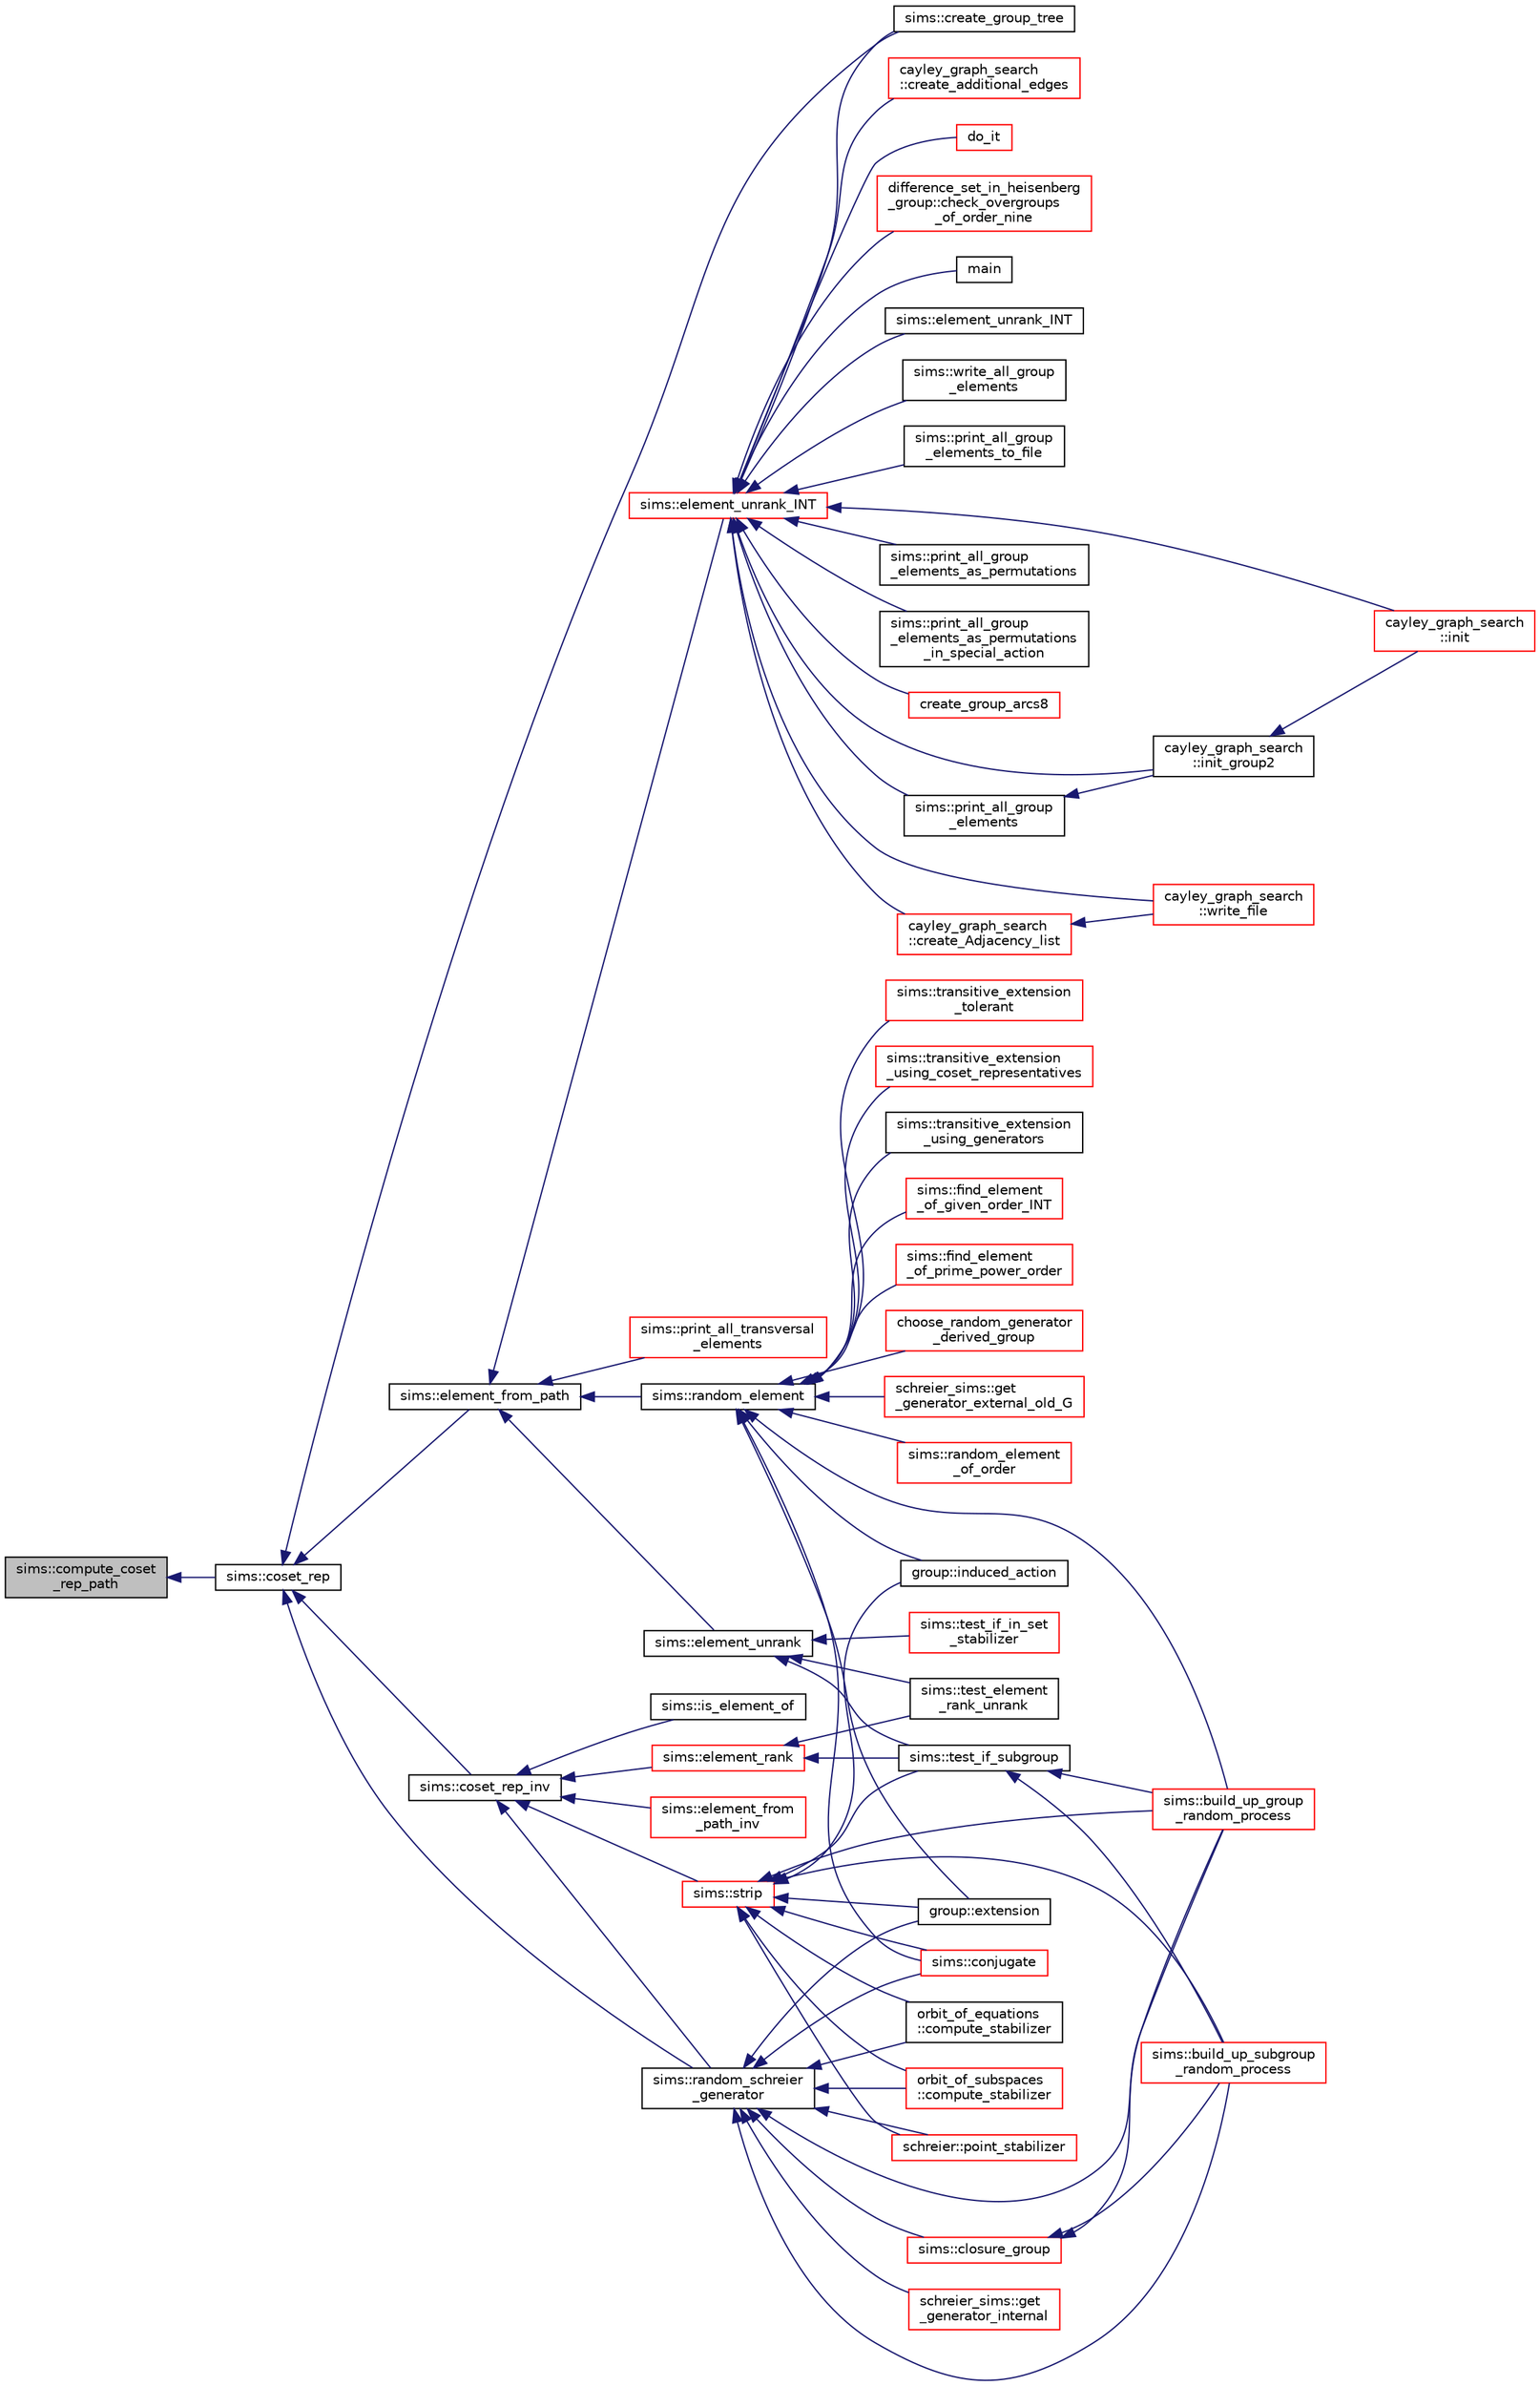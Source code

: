 digraph "sims::compute_coset_rep_path"
{
  edge [fontname="Helvetica",fontsize="10",labelfontname="Helvetica",labelfontsize="10"];
  node [fontname="Helvetica",fontsize="10",shape=record];
  rankdir="LR";
  Node1432 [label="sims::compute_coset\l_rep_path",height=0.2,width=0.4,color="black", fillcolor="grey75", style="filled", fontcolor="black"];
  Node1432 -> Node1433 [dir="back",color="midnightblue",fontsize="10",style="solid",fontname="Helvetica"];
  Node1433 [label="sims::coset_rep",height=0.2,width=0.4,color="black", fillcolor="white", style="filled",URL="$d9/df3/classsims.html#a3d669dba4d005cd2399388f27f44cd04"];
  Node1433 -> Node1434 [dir="back",color="midnightblue",fontsize="10",style="solid",fontname="Helvetica"];
  Node1434 [label="sims::create_group_tree",height=0.2,width=0.4,color="black", fillcolor="white", style="filled",URL="$d9/df3/classsims.html#a10ac0f054b6366025465e6775cb9983a"];
  Node1433 -> Node1435 [dir="back",color="midnightblue",fontsize="10",style="solid",fontname="Helvetica"];
  Node1435 [label="sims::element_from_path",height=0.2,width=0.4,color="black", fillcolor="white", style="filled",URL="$d9/df3/classsims.html#a4a9bc25b1b8e61ba34d6d3d9f9fb8ab8"];
  Node1435 -> Node1436 [dir="back",color="midnightblue",fontsize="10",style="solid",fontname="Helvetica"];
  Node1436 [label="sims::random_element",height=0.2,width=0.4,color="black", fillcolor="white", style="filled",URL="$d9/df3/classsims.html#a28e72977652add0bb45a5f703243fd33"];
  Node1436 -> Node1437 [dir="back",color="midnightblue",fontsize="10",style="solid",fontname="Helvetica"];
  Node1437 [label="group::induced_action",height=0.2,width=0.4,color="black", fillcolor="white", style="filled",URL="$d1/db7/classgroup.html#af6664c64704eb397874f42ed1ac7fed1"];
  Node1436 -> Node1438 [dir="back",color="midnightblue",fontsize="10",style="solid",fontname="Helvetica"];
  Node1438 [label="group::extension",height=0.2,width=0.4,color="black", fillcolor="white", style="filled",URL="$d1/db7/classgroup.html#a798cd01cad4d5616b67fa456b8b04008"];
  Node1436 -> Node1439 [dir="back",color="midnightblue",fontsize="10",style="solid",fontname="Helvetica"];
  Node1439 [label="schreier_sims::get\l_generator_external_old_G",height=0.2,width=0.4,color="red", fillcolor="white", style="filled",URL="$d0/da8/classschreier__sims.html#a9962956dcd3680b201020afd75f0e24b"];
  Node1436 -> Node1452 [dir="back",color="midnightblue",fontsize="10",style="solid",fontname="Helvetica"];
  Node1452 [label="sims::random_element\l_of_order",height=0.2,width=0.4,color="red", fillcolor="white", style="filled",URL="$d9/df3/classsims.html#a5813a13a4b5685f8bab7d248fb12cf57"];
  Node1436 -> Node1454 [dir="back",color="midnightblue",fontsize="10",style="solid",fontname="Helvetica"];
  Node1454 [label="sims::transitive_extension\l_tolerant",height=0.2,width=0.4,color="red", fillcolor="white", style="filled",URL="$d9/df3/classsims.html#a826450b2a9f6edb57f02dd84cb43dd28"];
  Node1436 -> Node1531 [dir="back",color="midnightblue",fontsize="10",style="solid",fontname="Helvetica"];
  Node1531 [label="sims::transitive_extension\l_using_coset_representatives",height=0.2,width=0.4,color="red", fillcolor="white", style="filled",URL="$d9/df3/classsims.html#a16b0c199eba22eaf54b3900896725c44"];
  Node1436 -> Node1533 [dir="back",color="midnightblue",fontsize="10",style="solid",fontname="Helvetica"];
  Node1533 [label="sims::transitive_extension\l_using_generators",height=0.2,width=0.4,color="black", fillcolor="white", style="filled",URL="$d9/df3/classsims.html#abe87d351a703b4966c4a7dc23b7bcdc3"];
  Node1436 -> Node1534 [dir="back",color="midnightblue",fontsize="10",style="solid",fontname="Helvetica"];
  Node1534 [label="sims::conjugate",height=0.2,width=0.4,color="red", fillcolor="white", style="filled",URL="$d9/df3/classsims.html#ae5fdcadcb51929b4f5c02347384d8b8d"];
  Node1436 -> Node1539 [dir="back",color="midnightblue",fontsize="10",style="solid",fontname="Helvetica"];
  Node1539 [label="sims::build_up_group\l_random_process",height=0.2,width=0.4,color="red", fillcolor="white", style="filled",URL="$d9/df3/classsims.html#afde54d656304b5a92459615f2690ea64"];
  Node1436 -> Node1552 [dir="back",color="midnightblue",fontsize="10",style="solid",fontname="Helvetica"];
  Node1552 [label="sims::find_element\l_of_given_order_INT",height=0.2,width=0.4,color="red", fillcolor="white", style="filled",URL="$d9/df3/classsims.html#a2747368b290225e639103bff8e32ffc9"];
  Node1436 -> Node1554 [dir="back",color="midnightblue",fontsize="10",style="solid",fontname="Helvetica"];
  Node1554 [label="sims::find_element\l_of_prime_power_order",height=0.2,width=0.4,color="red", fillcolor="white", style="filled",URL="$d9/df3/classsims.html#aaa2d4a5f8ebb39fab9149d99b4d38fbc"];
  Node1436 -> Node1556 [dir="back",color="midnightblue",fontsize="10",style="solid",fontname="Helvetica"];
  Node1556 [label="choose_random_generator\l_derived_group",height=0.2,width=0.4,color="red", fillcolor="white", style="filled",URL="$dc/de5/sims2_8_c.html#a5b8d821b5043492735a34157796367e9"];
  Node1435 -> Node1558 [dir="back",color="midnightblue",fontsize="10",style="solid",fontname="Helvetica"];
  Node1558 [label="sims::element_unrank",height=0.2,width=0.4,color="black", fillcolor="white", style="filled",URL="$d9/df3/classsims.html#ae7e72ffe2204f17d3e4d19360c59f147"];
  Node1558 -> Node1559 [dir="back",color="midnightblue",fontsize="10",style="solid",fontname="Helvetica"];
  Node1559 [label="sims::test_element\l_rank_unrank",height=0.2,width=0.4,color="black", fillcolor="white", style="filled",URL="$d9/df3/classsims.html#af0dc692d7920ab6e6cd4a79778faa6e0"];
  Node1558 -> Node1560 [dir="back",color="midnightblue",fontsize="10",style="solid",fontname="Helvetica"];
  Node1560 [label="sims::test_if_in_set\l_stabilizer",height=0.2,width=0.4,color="red", fillcolor="white", style="filled",URL="$d9/df3/classsims.html#abe588043fe8f4e073169e80ad696b3ea"];
  Node1558 -> Node1562 [dir="back",color="midnightblue",fontsize="10",style="solid",fontname="Helvetica"];
  Node1562 [label="sims::test_if_subgroup",height=0.2,width=0.4,color="black", fillcolor="white", style="filled",URL="$d9/df3/classsims.html#a60f53e947f3a0949805cf0e422749bf5"];
  Node1562 -> Node1539 [dir="back",color="midnightblue",fontsize="10",style="solid",fontname="Helvetica"];
  Node1562 -> Node1563 [dir="back",color="midnightblue",fontsize="10",style="solid",fontname="Helvetica"];
  Node1563 [label="sims::build_up_subgroup\l_random_process",height=0.2,width=0.4,color="red", fillcolor="white", style="filled",URL="$d9/df3/classsims.html#abd2e45239922c514c61c6ac523b72af0"];
  Node1435 -> Node1564 [dir="back",color="midnightblue",fontsize="10",style="solid",fontname="Helvetica"];
  Node1564 [label="sims::element_unrank_INT",height=0.2,width=0.4,color="red", fillcolor="white", style="filled",URL="$d9/df3/classsims.html#a435d84bb7bf7292f14593b2a4344151f"];
  Node1564 -> Node1565 [dir="back",color="midnightblue",fontsize="10",style="solid",fontname="Helvetica"];
  Node1565 [label="create_group_arcs8",height=0.2,width=0.4,color="red", fillcolor="white", style="filled",URL="$d1/d9e/create__group_8_c.html#a9928eebe07667a19d9ac9409e0c9702c"];
  Node1564 -> Node1567 [dir="back",color="midnightblue",fontsize="10",style="solid",fontname="Helvetica"];
  Node1567 [label="cayley_graph_search\l::init",height=0.2,width=0.4,color="red", fillcolor="white", style="filled",URL="$de/dae/classcayley__graph__search.html#add9c6434abeaebac4a07bc03cb21672d"];
  Node1564 -> Node1568 [dir="back",color="midnightblue",fontsize="10",style="solid",fontname="Helvetica"];
  Node1568 [label="cayley_graph_search\l::init_group2",height=0.2,width=0.4,color="black", fillcolor="white", style="filled",URL="$de/dae/classcayley__graph__search.html#ac765646a4795740d7ac0a9407bf35f32"];
  Node1568 -> Node1567 [dir="back",color="midnightblue",fontsize="10",style="solid",fontname="Helvetica"];
  Node1564 -> Node1569 [dir="back",color="midnightblue",fontsize="10",style="solid",fontname="Helvetica"];
  Node1569 [label="cayley_graph_search\l::write_file",height=0.2,width=0.4,color="red", fillcolor="white", style="filled",URL="$de/dae/classcayley__graph__search.html#a428879782c317f9a4f9524ea5d16072b"];
  Node1564 -> Node1570 [dir="back",color="midnightblue",fontsize="10",style="solid",fontname="Helvetica"];
  Node1570 [label="cayley_graph_search\l::create_Adjacency_list",height=0.2,width=0.4,color="red", fillcolor="white", style="filled",URL="$de/dae/classcayley__graph__search.html#ac9b8e0d84aa3290f09a795d1460763f4"];
  Node1570 -> Node1569 [dir="back",color="midnightblue",fontsize="10",style="solid",fontname="Helvetica"];
  Node1564 -> Node1571 [dir="back",color="midnightblue",fontsize="10",style="solid",fontname="Helvetica"];
  Node1571 [label="cayley_graph_search\l::create_additional_edges",height=0.2,width=0.4,color="red", fillcolor="white", style="filled",URL="$de/dae/classcayley__graph__search.html#aa3705fe6c8a5025c21998ba093089123"];
  Node1564 -> Node1572 [dir="back",color="midnightblue",fontsize="10",style="solid",fontname="Helvetica"];
  Node1572 [label="do_it",height=0.2,width=0.4,color="red", fillcolor="white", style="filled",URL="$d0/d7a/shrikhande_8_c.html#a23101cedc65bbf814b3b9ae081665765"];
  Node1564 -> Node1574 [dir="back",color="midnightblue",fontsize="10",style="solid",fontname="Helvetica"];
  Node1574 [label="difference_set_in_heisenberg\l_group::check_overgroups\l_of_order_nine",height=0.2,width=0.4,color="red", fillcolor="white", style="filled",URL="$de/d8a/classdifference__set__in__heisenberg__group.html#af7075193cf272d5b63356e21ec1ab8a8"];
  Node1564 -> Node1491 [dir="back",color="midnightblue",fontsize="10",style="solid",fontname="Helvetica"];
  Node1491 [label="main",height=0.2,width=0.4,color="black", fillcolor="white", style="filled",URL="$d5/d13/simeon_8_c.html#ae66f6b31b5ad750f1fe042a706a4e3d4"];
  Node1564 -> Node1434 [dir="back",color="midnightblue",fontsize="10",style="solid",fontname="Helvetica"];
  Node1564 -> Node1578 [dir="back",color="midnightblue",fontsize="10",style="solid",fontname="Helvetica"];
  Node1578 [label="sims::element_unrank_INT",height=0.2,width=0.4,color="black", fillcolor="white", style="filled",URL="$d9/df3/classsims.html#aac07b378ca225ec7f6f992ad08f31869"];
  Node1564 -> Node1579 [dir="back",color="midnightblue",fontsize="10",style="solid",fontname="Helvetica"];
  Node1579 [label="sims::write_all_group\l_elements",height=0.2,width=0.4,color="black", fillcolor="white", style="filled",URL="$d9/df3/classsims.html#ace25b785e118af45ce824503c303d03b"];
  Node1564 -> Node1580 [dir="back",color="midnightblue",fontsize="10",style="solid",fontname="Helvetica"];
  Node1580 [label="sims::print_all_group\l_elements_to_file",height=0.2,width=0.4,color="black", fillcolor="white", style="filled",URL="$d9/df3/classsims.html#a2cbbf659341abe6196dba5ee638a976e"];
  Node1564 -> Node1581 [dir="back",color="midnightblue",fontsize="10",style="solid",fontname="Helvetica"];
  Node1581 [label="sims::print_all_group\l_elements",height=0.2,width=0.4,color="black", fillcolor="white", style="filled",URL="$d9/df3/classsims.html#a000c1f285c6678fe7f591ced343588aa"];
  Node1581 -> Node1568 [dir="back",color="midnightblue",fontsize="10",style="solid",fontname="Helvetica"];
  Node1564 -> Node1582 [dir="back",color="midnightblue",fontsize="10",style="solid",fontname="Helvetica"];
  Node1582 [label="sims::print_all_group\l_elements_as_permutations",height=0.2,width=0.4,color="black", fillcolor="white", style="filled",URL="$d9/df3/classsims.html#ad3c082db18cfacc6d11206ccb984ef25"];
  Node1564 -> Node1583 [dir="back",color="midnightblue",fontsize="10",style="solid",fontname="Helvetica"];
  Node1583 [label="sims::print_all_group\l_elements_as_permutations\l_in_special_action",height=0.2,width=0.4,color="black", fillcolor="white", style="filled",URL="$d9/df3/classsims.html#aa117d84d5f8814bb566e170113355791"];
  Node1435 -> Node1731 [dir="back",color="midnightblue",fontsize="10",style="solid",fontname="Helvetica"];
  Node1731 [label="sims::print_all_transversal\l_elements",height=0.2,width=0.4,color="red", fillcolor="white", style="filled",URL="$d9/df3/classsims.html#ac8dc8f09ae341b1b858b14221bb7646b"];
  Node1433 -> Node1732 [dir="back",color="midnightblue",fontsize="10",style="solid",fontname="Helvetica"];
  Node1732 [label="sims::coset_rep_inv",height=0.2,width=0.4,color="black", fillcolor="white", style="filled",URL="$d9/df3/classsims.html#a388f523d4ec997fce4e9ede924de99b9"];
  Node1732 -> Node1733 [dir="back",color="midnightblue",fontsize="10",style="solid",fontname="Helvetica"];
  Node1733 [label="sims::element_from\l_path_inv",height=0.2,width=0.4,color="red", fillcolor="white", style="filled",URL="$d9/df3/classsims.html#affad99d2bb7ef403201daefaeccb4f79"];
  Node1732 -> Node1735 [dir="back",color="midnightblue",fontsize="10",style="solid",fontname="Helvetica"];
  Node1735 [label="sims::element_rank",height=0.2,width=0.4,color="red", fillcolor="white", style="filled",URL="$d9/df3/classsims.html#a00fb332192d01becb17b6a059482fc8d"];
  Node1735 -> Node1559 [dir="back",color="midnightblue",fontsize="10",style="solid",fontname="Helvetica"];
  Node1735 -> Node1562 [dir="back",color="midnightblue",fontsize="10",style="solid",fontname="Helvetica"];
  Node1732 -> Node1741 [dir="back",color="midnightblue",fontsize="10",style="solid",fontname="Helvetica"];
  Node1741 [label="sims::is_element_of",height=0.2,width=0.4,color="black", fillcolor="white", style="filled",URL="$d9/df3/classsims.html#a110f6a1c3b27159d76726309fb0bd748"];
  Node1732 -> Node1742 [dir="back",color="midnightblue",fontsize="10",style="solid",fontname="Helvetica"];
  Node1742 [label="sims::strip",height=0.2,width=0.4,color="red", fillcolor="white", style="filled",URL="$d9/df3/classsims.html#a4d902cab732ddf9f60788dda85b0a775"];
  Node1742 -> Node1743 [dir="back",color="midnightblue",fontsize="10",style="solid",fontname="Helvetica"];
  Node1743 [label="schreier::point_stabilizer",height=0.2,width=0.4,color="red", fillcolor="white", style="filled",URL="$d3/dd6/classschreier.html#a976a31dfe3238284d96fc200532c7077"];
  Node1742 -> Node1437 [dir="back",color="midnightblue",fontsize="10",style="solid",fontname="Helvetica"];
  Node1742 -> Node1438 [dir="back",color="midnightblue",fontsize="10",style="solid",fontname="Helvetica"];
  Node1742 -> Node1534 [dir="back",color="midnightblue",fontsize="10",style="solid",fontname="Helvetica"];
  Node1742 -> Node1562 [dir="back",color="midnightblue",fontsize="10",style="solid",fontname="Helvetica"];
  Node1742 -> Node1539 [dir="back",color="midnightblue",fontsize="10",style="solid",fontname="Helvetica"];
  Node1742 -> Node1563 [dir="back",color="midnightblue",fontsize="10",style="solid",fontname="Helvetica"];
  Node1742 -> Node1782 [dir="back",color="midnightblue",fontsize="10",style="solid",fontname="Helvetica"];
  Node1782 [label="orbit_of_equations\l::compute_stabilizer",height=0.2,width=0.4,color="black", fillcolor="white", style="filled",URL="$dd/d23/classorbit__of__equations.html#ae91b1fc7aaed29d4cd3ece65d39eb300"];
  Node1742 -> Node1783 [dir="back",color="midnightblue",fontsize="10",style="solid",fontname="Helvetica"];
  Node1783 [label="orbit_of_subspaces\l::compute_stabilizer",height=0.2,width=0.4,color="red", fillcolor="white", style="filled",URL="$d5/d64/classorbit__of__subspaces.html#a417479ac6c67e0a70ccd873212f504a9"];
  Node1732 -> Node1785 [dir="back",color="midnightblue",fontsize="10",style="solid",fontname="Helvetica"];
  Node1785 [label="sims::random_schreier\l_generator",height=0.2,width=0.4,color="black", fillcolor="white", style="filled",URL="$d9/df3/classsims.html#aaa77048e586c36a7639fa61ff66e0a23"];
  Node1785 -> Node1743 [dir="back",color="midnightblue",fontsize="10",style="solid",fontname="Helvetica"];
  Node1785 -> Node1438 [dir="back",color="midnightblue",fontsize="10",style="solid",fontname="Helvetica"];
  Node1785 -> Node1786 [dir="back",color="midnightblue",fontsize="10",style="solid",fontname="Helvetica"];
  Node1786 [label="schreier_sims::get\l_generator_internal",height=0.2,width=0.4,color="red", fillcolor="white", style="filled",URL="$d0/da8/classschreier__sims.html#a8d2feedf9ac36e320ec0999b868a8f7b"];
  Node1785 -> Node1534 [dir="back",color="midnightblue",fontsize="10",style="solid",fontname="Helvetica"];
  Node1785 -> Node1539 [dir="back",color="midnightblue",fontsize="10",style="solid",fontname="Helvetica"];
  Node1785 -> Node1777 [dir="back",color="midnightblue",fontsize="10",style="solid",fontname="Helvetica"];
  Node1777 [label="sims::closure_group",height=0.2,width=0.4,color="red", fillcolor="white", style="filled",URL="$d9/df3/classsims.html#a7ecab5d843b1960ba9386e1b5dd41b95"];
  Node1777 -> Node1539 [dir="back",color="midnightblue",fontsize="10",style="solid",fontname="Helvetica"];
  Node1777 -> Node1563 [dir="back",color="midnightblue",fontsize="10",style="solid",fontname="Helvetica"];
  Node1785 -> Node1563 [dir="back",color="midnightblue",fontsize="10",style="solid",fontname="Helvetica"];
  Node1785 -> Node1782 [dir="back",color="midnightblue",fontsize="10",style="solid",fontname="Helvetica"];
  Node1785 -> Node1783 [dir="back",color="midnightblue",fontsize="10",style="solid",fontname="Helvetica"];
  Node1433 -> Node1785 [dir="back",color="midnightblue",fontsize="10",style="solid",fontname="Helvetica"];
}
